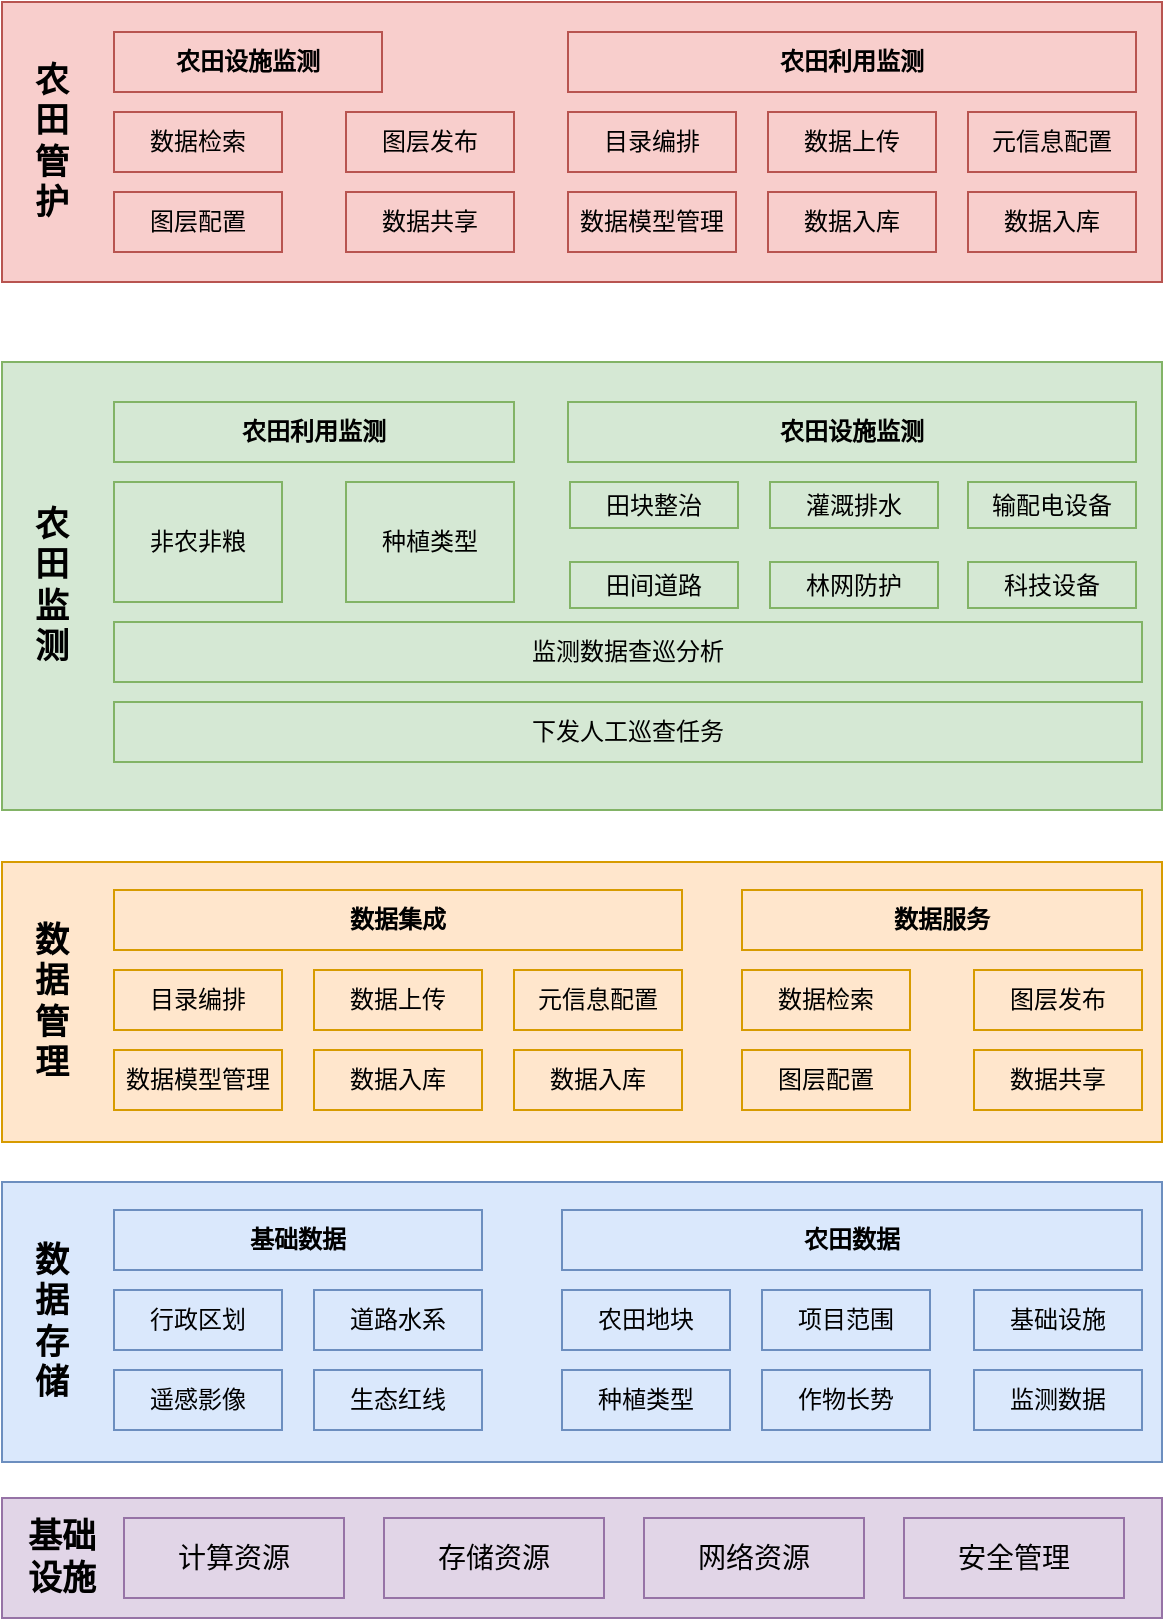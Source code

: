 <mxfile version="24.7.1" type="github">
  <diagram name="第 1 页" id="RDpvD_mBrIa01KDGyiUF">
    <mxGraphModel dx="1207" dy="779" grid="1" gridSize="10" guides="1" tooltips="1" connect="1" arrows="1" fold="1" page="1" pageScale="1" pageWidth="827" pageHeight="1169" math="0" shadow="0">
      <root>
        <mxCell id="0" />
        <mxCell id="1" parent="0" />
        <mxCell id="g1VSG913GMHRazNxdz0j-1" value="" style="rounded=0;whiteSpace=wrap;html=1;fillColor=#e1d5e7;strokeColor=#9673a6;" vertex="1" parent="1">
          <mxGeometry x="80" y="838" width="580" height="60" as="geometry" />
        </mxCell>
        <mxCell id="g1VSG913GMHRazNxdz0j-2" value="基础设施" style="text;html=1;align=center;verticalAlign=middle;whiteSpace=wrap;rounded=0;fontSize=17;fontStyle=1;fillColor=#e1d5e7;strokeColor=none;" vertex="1" parent="1">
          <mxGeometry x="90" y="853" width="40" height="30" as="geometry" />
        </mxCell>
        <mxCell id="g1VSG913GMHRazNxdz0j-3" value="计算资源" style="rounded=0;whiteSpace=wrap;html=1;fontSize=14;fillColor=#e1d5e7;strokeColor=#9673a6;" vertex="1" parent="1">
          <mxGeometry x="141" y="848" width="110" height="40" as="geometry" />
        </mxCell>
        <mxCell id="g1VSG913GMHRazNxdz0j-4" value="存储资源" style="rounded=0;whiteSpace=wrap;html=1;fontSize=14;fillColor=#e1d5e7;strokeColor=#9673a6;" vertex="1" parent="1">
          <mxGeometry x="271" y="848" width="110" height="40" as="geometry" />
        </mxCell>
        <mxCell id="g1VSG913GMHRazNxdz0j-5" value="网络资源" style="rounded=0;whiteSpace=wrap;html=1;fontSize=14;fillColor=#e1d5e7;strokeColor=#9673a6;" vertex="1" parent="1">
          <mxGeometry x="401" y="848" width="110" height="40" as="geometry" />
        </mxCell>
        <mxCell id="g1VSG913GMHRazNxdz0j-6" value="安全管理" style="rounded=0;whiteSpace=wrap;html=1;fontSize=14;fillColor=#e1d5e7;strokeColor=#9673a6;" vertex="1" parent="1">
          <mxGeometry x="531" y="848" width="110" height="40" as="geometry" />
        </mxCell>
        <mxCell id="g1VSG913GMHRazNxdz0j-7" value="" style="rounded=0;whiteSpace=wrap;html=1;fillColor=#dae8fc;strokeColor=#6c8ebf;" vertex="1" parent="1">
          <mxGeometry x="80" y="680" width="580" height="140" as="geometry" />
        </mxCell>
        <mxCell id="g1VSG913GMHRazNxdz0j-8" value="数据存储" style="text;html=1;align=center;verticalAlign=middle;whiteSpace=wrap;rounded=0;fontSize=17;fontStyle=1;fillColor=#dae8fc;strokeColor=none;" vertex="1" parent="1">
          <mxGeometry x="90" y="710" width="30" height="80" as="geometry" />
        </mxCell>
        <mxCell id="g1VSG913GMHRazNxdz0j-9" value="基础数据" style="rounded=0;whiteSpace=wrap;html=1;fontStyle=1;fillColor=#dae8fc;strokeColor=#6c8ebf;" vertex="1" parent="1">
          <mxGeometry x="136" y="694" width="184" height="30" as="geometry" />
        </mxCell>
        <mxCell id="g1VSG913GMHRazNxdz0j-10" value="行政区划" style="rounded=0;whiteSpace=wrap;html=1;fillColor=#dae8fc;strokeColor=#6c8ebf;" vertex="1" parent="1">
          <mxGeometry x="136" y="734" width="84" height="30" as="geometry" />
        </mxCell>
        <mxCell id="g1VSG913GMHRazNxdz0j-11" value="遥感影像" style="rounded=0;whiteSpace=wrap;html=1;fillColor=#dae8fc;strokeColor=#6c8ebf;" vertex="1" parent="1">
          <mxGeometry x="136" y="774" width="84" height="30" as="geometry" />
        </mxCell>
        <mxCell id="g1VSG913GMHRazNxdz0j-12" value="道路水系" style="rounded=0;whiteSpace=wrap;html=1;fillColor=#dae8fc;strokeColor=#6c8ebf;" vertex="1" parent="1">
          <mxGeometry x="236" y="734" width="84" height="30" as="geometry" />
        </mxCell>
        <mxCell id="g1VSG913GMHRazNxdz0j-13" value="生态红线" style="rounded=0;whiteSpace=wrap;html=1;fillColor=#dae8fc;strokeColor=#6c8ebf;" vertex="1" parent="1">
          <mxGeometry x="236" y="774" width="84" height="30" as="geometry" />
        </mxCell>
        <mxCell id="g1VSG913GMHRazNxdz0j-14" value="农田数据" style="rounded=0;whiteSpace=wrap;html=1;fontStyle=1;fillColor=#dae8fc;strokeColor=#6c8ebf;" vertex="1" parent="1">
          <mxGeometry x="360" y="694" width="290" height="30" as="geometry" />
        </mxCell>
        <mxCell id="g1VSG913GMHRazNxdz0j-15" value="农田地块" style="rounded=0;whiteSpace=wrap;html=1;fillColor=#dae8fc;strokeColor=#6c8ebf;" vertex="1" parent="1">
          <mxGeometry x="360" y="734" width="84" height="30" as="geometry" />
        </mxCell>
        <mxCell id="g1VSG913GMHRazNxdz0j-16" value="种植类型" style="rounded=0;whiteSpace=wrap;html=1;fillColor=#dae8fc;strokeColor=#6c8ebf;" vertex="1" parent="1">
          <mxGeometry x="360" y="774" width="84" height="30" as="geometry" />
        </mxCell>
        <mxCell id="g1VSG913GMHRazNxdz0j-17" value="项目范围" style="rounded=0;whiteSpace=wrap;html=1;fillColor=#dae8fc;strokeColor=#6c8ebf;" vertex="1" parent="1">
          <mxGeometry x="460" y="734" width="84" height="30" as="geometry" />
        </mxCell>
        <mxCell id="g1VSG913GMHRazNxdz0j-18" value="作物长势" style="rounded=0;whiteSpace=wrap;html=1;fillColor=#dae8fc;strokeColor=#6c8ebf;" vertex="1" parent="1">
          <mxGeometry x="460" y="774" width="84" height="30" as="geometry" />
        </mxCell>
        <mxCell id="g1VSG913GMHRazNxdz0j-19" value="基础设施" style="rounded=0;whiteSpace=wrap;html=1;fillColor=#dae8fc;strokeColor=#6c8ebf;" vertex="1" parent="1">
          <mxGeometry x="566" y="734" width="84" height="30" as="geometry" />
        </mxCell>
        <mxCell id="g1VSG913GMHRazNxdz0j-20" value="监测数据" style="rounded=0;whiteSpace=wrap;html=1;fillColor=#dae8fc;strokeColor=#6c8ebf;" vertex="1" parent="1">
          <mxGeometry x="566" y="774" width="84" height="30" as="geometry" />
        </mxCell>
        <mxCell id="g1VSG913GMHRazNxdz0j-21" value="" style="rounded=0;whiteSpace=wrap;html=1;fillColor=#ffe6cc;strokeColor=#d79b00;" vertex="1" parent="1">
          <mxGeometry x="80" y="520" width="580" height="140" as="geometry" />
        </mxCell>
        <mxCell id="g1VSG913GMHRazNxdz0j-22" value="数据管理" style="text;html=1;align=center;verticalAlign=middle;whiteSpace=wrap;rounded=0;fontSize=17;fontStyle=1;fillColor=#ffe6cc;strokeColor=none;" vertex="1" parent="1">
          <mxGeometry x="90" y="550" width="30" height="80" as="geometry" />
        </mxCell>
        <mxCell id="g1VSG913GMHRazNxdz0j-23" value="数据集成" style="rounded=0;whiteSpace=wrap;html=1;fontStyle=1;fillColor=#ffe6cc;strokeColor=#d79b00;" vertex="1" parent="1">
          <mxGeometry x="136" y="534" width="284" height="30" as="geometry" />
        </mxCell>
        <mxCell id="g1VSG913GMHRazNxdz0j-24" value="目录编排" style="rounded=0;whiteSpace=wrap;html=1;fillColor=#ffe6cc;strokeColor=#d79b00;" vertex="1" parent="1">
          <mxGeometry x="136" y="574" width="84" height="30" as="geometry" />
        </mxCell>
        <mxCell id="g1VSG913GMHRazNxdz0j-25" value="元信息配置" style="rounded=0;whiteSpace=wrap;html=1;fillColor=#ffe6cc;strokeColor=#d79b00;" vertex="1" parent="1">
          <mxGeometry x="336" y="574" width="84" height="30" as="geometry" />
        </mxCell>
        <mxCell id="g1VSG913GMHRazNxdz0j-26" value="数据上传" style="rounded=0;whiteSpace=wrap;html=1;fillColor=#ffe6cc;strokeColor=#d79b00;" vertex="1" parent="1">
          <mxGeometry x="236" y="574" width="84" height="30" as="geometry" />
        </mxCell>
        <mxCell id="g1VSG913GMHRazNxdz0j-27" value="数据入库" style="rounded=0;whiteSpace=wrap;html=1;fillColor=#ffe6cc;strokeColor=#d79b00;" vertex="1" parent="1">
          <mxGeometry x="236" y="614" width="84" height="30" as="geometry" />
        </mxCell>
        <mxCell id="g1VSG913GMHRazNxdz0j-28" value="数据服务" style="rounded=0;whiteSpace=wrap;html=1;fontStyle=1;fillColor=#ffe6cc;strokeColor=#d79b00;" vertex="1" parent="1">
          <mxGeometry x="450" y="534" width="200" height="30" as="geometry" />
        </mxCell>
        <mxCell id="g1VSG913GMHRazNxdz0j-29" value="数据检索" style="rounded=0;whiteSpace=wrap;html=1;fillColor=#ffe6cc;strokeColor=#d79b00;" vertex="1" parent="1">
          <mxGeometry x="450" y="574" width="84" height="30" as="geometry" />
        </mxCell>
        <mxCell id="g1VSG913GMHRazNxdz0j-30" value="图层配置" style="rounded=0;whiteSpace=wrap;html=1;fillColor=#ffe6cc;strokeColor=#d79b00;" vertex="1" parent="1">
          <mxGeometry x="450" y="614" width="84" height="30" as="geometry" />
        </mxCell>
        <mxCell id="g1VSG913GMHRazNxdz0j-31" value="图层发布" style="rounded=0;whiteSpace=wrap;html=1;fillColor=#ffe6cc;strokeColor=#d79b00;" vertex="1" parent="1">
          <mxGeometry x="566" y="574" width="84" height="30" as="geometry" />
        </mxCell>
        <mxCell id="g1VSG913GMHRazNxdz0j-32" value="数据共享" style="rounded=0;whiteSpace=wrap;html=1;fillColor=#ffe6cc;strokeColor=#d79b00;" vertex="1" parent="1">
          <mxGeometry x="566" y="614" width="84" height="30" as="geometry" />
        </mxCell>
        <mxCell id="g1VSG913GMHRazNxdz0j-35" value="数据模型管理" style="rounded=0;whiteSpace=wrap;html=1;fillColor=#ffe6cc;strokeColor=#d79b00;" vertex="1" parent="1">
          <mxGeometry x="136" y="614" width="84" height="30" as="geometry" />
        </mxCell>
        <mxCell id="g1VSG913GMHRazNxdz0j-36" value="数据入库" style="rounded=0;whiteSpace=wrap;html=1;fillColor=#ffe6cc;strokeColor=#d79b00;" vertex="1" parent="1">
          <mxGeometry x="336" y="614" width="84" height="30" as="geometry" />
        </mxCell>
        <mxCell id="g1VSG913GMHRazNxdz0j-37" value="" style="rounded=0;whiteSpace=wrap;html=1;fillColor=#d5e8d4;strokeColor=#82b366;" vertex="1" parent="1">
          <mxGeometry x="80" y="270" width="580" height="224" as="geometry" />
        </mxCell>
        <mxCell id="g1VSG913GMHRazNxdz0j-38" value="农田监测" style="text;html=1;align=center;verticalAlign=middle;whiteSpace=wrap;rounded=0;fontSize=17;fontStyle=1;fillColor=#d5e8d4;strokeColor=none;" vertex="1" parent="1">
          <mxGeometry x="90" y="342" width="30" height="80" as="geometry" />
        </mxCell>
        <mxCell id="g1VSG913GMHRazNxdz0j-39" value="农田设施监测" style="rounded=0;whiteSpace=wrap;html=1;fontStyle=1;fillColor=#d5e8d4;strokeColor=#82b366;" vertex="1" parent="1">
          <mxGeometry x="363" y="290" width="284" height="30" as="geometry" />
        </mxCell>
        <mxCell id="g1VSG913GMHRazNxdz0j-40" value="田块整治" style="rounded=0;whiteSpace=wrap;html=1;fillColor=#d5e8d4;strokeColor=#82b366;" vertex="1" parent="1">
          <mxGeometry x="364" y="330" width="84" height="23" as="geometry" />
        </mxCell>
        <mxCell id="g1VSG913GMHRazNxdz0j-42" value="灌溉排水" style="rounded=0;whiteSpace=wrap;html=1;fillColor=#d5e8d4;strokeColor=#82b366;" vertex="1" parent="1">
          <mxGeometry x="464" y="330" width="84" height="23" as="geometry" />
        </mxCell>
        <mxCell id="g1VSG913GMHRazNxdz0j-43" value="林网防护" style="rounded=0;whiteSpace=wrap;html=1;fillColor=#d5e8d4;strokeColor=#82b366;" vertex="1" parent="1">
          <mxGeometry x="464" y="370" width="84" height="23" as="geometry" />
        </mxCell>
        <mxCell id="g1VSG913GMHRazNxdz0j-44" value="农田利用监测" style="rounded=0;whiteSpace=wrap;html=1;fontStyle=1;fillColor=#d5e8d4;strokeColor=#82b366;" vertex="1" parent="1">
          <mxGeometry x="136" y="290" width="200" height="30" as="geometry" />
        </mxCell>
        <mxCell id="g1VSG913GMHRazNxdz0j-45" value="非农非粮" style="rounded=0;whiteSpace=wrap;html=1;fillColor=#d5e8d4;strokeColor=#82b366;" vertex="1" parent="1">
          <mxGeometry x="136" y="330" width="84" height="60" as="geometry" />
        </mxCell>
        <mxCell id="g1VSG913GMHRazNxdz0j-46" value="种植类型" style="rounded=0;whiteSpace=wrap;html=1;fillColor=#d5e8d4;strokeColor=#82b366;" vertex="1" parent="1">
          <mxGeometry x="252" y="330" width="84" height="60" as="geometry" />
        </mxCell>
        <mxCell id="g1VSG913GMHRazNxdz0j-49" value="田间道路" style="rounded=0;whiteSpace=wrap;html=1;fillColor=#d5e8d4;strokeColor=#82b366;" vertex="1" parent="1">
          <mxGeometry x="364" y="370" width="84" height="23" as="geometry" />
        </mxCell>
        <mxCell id="g1VSG913GMHRazNxdz0j-50" value="下发人工巡查任务" style="rounded=0;whiteSpace=wrap;html=1;fillColor=#d5e8d4;strokeColor=#82b366;" vertex="1" parent="1">
          <mxGeometry x="136" y="440" width="514" height="30" as="geometry" />
        </mxCell>
        <mxCell id="g1VSG913GMHRazNxdz0j-51" value="" style="rounded=0;whiteSpace=wrap;html=1;fillColor=#f8cecc;strokeColor=#b85450;" vertex="1" parent="1">
          <mxGeometry x="80" y="90" width="580" height="140" as="geometry" />
        </mxCell>
        <mxCell id="g1VSG913GMHRazNxdz0j-52" value="农田管护" style="text;html=1;align=center;verticalAlign=middle;whiteSpace=wrap;rounded=0;fontSize=17;fontStyle=1;fillColor=#f8cecc;strokeColor=none;" vertex="1" parent="1">
          <mxGeometry x="90" y="120" width="30" height="80" as="geometry" />
        </mxCell>
        <mxCell id="g1VSG913GMHRazNxdz0j-53" value="农田利用监测" style="rounded=0;whiteSpace=wrap;html=1;fontStyle=1;fillColor=#f8cecc;strokeColor=#b85450;" vertex="1" parent="1">
          <mxGeometry x="363" y="105" width="284" height="30" as="geometry" />
        </mxCell>
        <mxCell id="g1VSG913GMHRazNxdz0j-54" value="目录编排" style="rounded=0;whiteSpace=wrap;html=1;fillColor=#f8cecc;strokeColor=#b85450;" vertex="1" parent="1">
          <mxGeometry x="363" y="145" width="84" height="30" as="geometry" />
        </mxCell>
        <mxCell id="g1VSG913GMHRazNxdz0j-55" value="元信息配置" style="rounded=0;whiteSpace=wrap;html=1;fillColor=#f8cecc;strokeColor=#b85450;" vertex="1" parent="1">
          <mxGeometry x="563" y="145" width="84" height="30" as="geometry" />
        </mxCell>
        <mxCell id="g1VSG913GMHRazNxdz0j-56" value="数据上传" style="rounded=0;whiteSpace=wrap;html=1;fillColor=#f8cecc;strokeColor=#b85450;" vertex="1" parent="1">
          <mxGeometry x="463" y="145" width="84" height="30" as="geometry" />
        </mxCell>
        <mxCell id="g1VSG913GMHRazNxdz0j-57" value="数据入库" style="rounded=0;whiteSpace=wrap;html=1;fillColor=#f8cecc;strokeColor=#b85450;" vertex="1" parent="1">
          <mxGeometry x="463" y="185" width="84" height="30" as="geometry" />
        </mxCell>
        <mxCell id="g1VSG913GMHRazNxdz0j-58" value="农田设施监测" style="rounded=0;whiteSpace=wrap;html=1;fontStyle=1;fillColor=#f8cecc;strokeColor=#b85450;" vertex="1" parent="1">
          <mxGeometry x="136" y="105" width="134" height="30" as="geometry" />
        </mxCell>
        <mxCell id="g1VSG913GMHRazNxdz0j-59" value="数据检索" style="rounded=0;whiteSpace=wrap;html=1;fillColor=#f8cecc;strokeColor=#b85450;" vertex="1" parent="1">
          <mxGeometry x="136" y="145" width="84" height="30" as="geometry" />
        </mxCell>
        <mxCell id="g1VSG913GMHRazNxdz0j-60" value="图层配置" style="rounded=0;whiteSpace=wrap;html=1;fillColor=#f8cecc;strokeColor=#b85450;" vertex="1" parent="1">
          <mxGeometry x="136" y="185" width="84" height="30" as="geometry" />
        </mxCell>
        <mxCell id="g1VSG913GMHRazNxdz0j-61" value="图层发布" style="rounded=0;whiteSpace=wrap;html=1;fillColor=#f8cecc;strokeColor=#b85450;" vertex="1" parent="1">
          <mxGeometry x="252" y="145" width="84" height="30" as="geometry" />
        </mxCell>
        <mxCell id="g1VSG913GMHRazNxdz0j-62" value="数据共享" style="rounded=0;whiteSpace=wrap;html=1;fillColor=#f8cecc;strokeColor=#b85450;" vertex="1" parent="1">
          <mxGeometry x="252" y="185" width="84" height="30" as="geometry" />
        </mxCell>
        <mxCell id="g1VSG913GMHRazNxdz0j-63" value="数据模型管理" style="rounded=0;whiteSpace=wrap;html=1;fillColor=#f8cecc;strokeColor=#b85450;" vertex="1" parent="1">
          <mxGeometry x="363" y="185" width="84" height="30" as="geometry" />
        </mxCell>
        <mxCell id="g1VSG913GMHRazNxdz0j-64" value="数据入库" style="rounded=0;whiteSpace=wrap;html=1;fillColor=#f8cecc;strokeColor=#b85450;" vertex="1" parent="1">
          <mxGeometry x="563" y="185" width="84" height="30" as="geometry" />
        </mxCell>
        <mxCell id="g1VSG913GMHRazNxdz0j-65" value="监测数据查巡分析" style="rounded=0;whiteSpace=wrap;html=1;fillColor=#d5e8d4;strokeColor=#82b366;" vertex="1" parent="1">
          <mxGeometry x="136" y="400" width="514" height="30" as="geometry" />
        </mxCell>
        <mxCell id="g1VSG913GMHRazNxdz0j-66" value="输配电设备" style="rounded=0;whiteSpace=wrap;html=1;fillColor=#d5e8d4;strokeColor=#82b366;" vertex="1" parent="1">
          <mxGeometry x="563" y="330" width="84" height="23" as="geometry" />
        </mxCell>
        <mxCell id="g1VSG913GMHRazNxdz0j-67" value="科技设备" style="rounded=0;whiteSpace=wrap;html=1;fillColor=#d5e8d4;strokeColor=#82b366;" vertex="1" parent="1">
          <mxGeometry x="563" y="370" width="84" height="23" as="geometry" />
        </mxCell>
      </root>
    </mxGraphModel>
  </diagram>
</mxfile>
